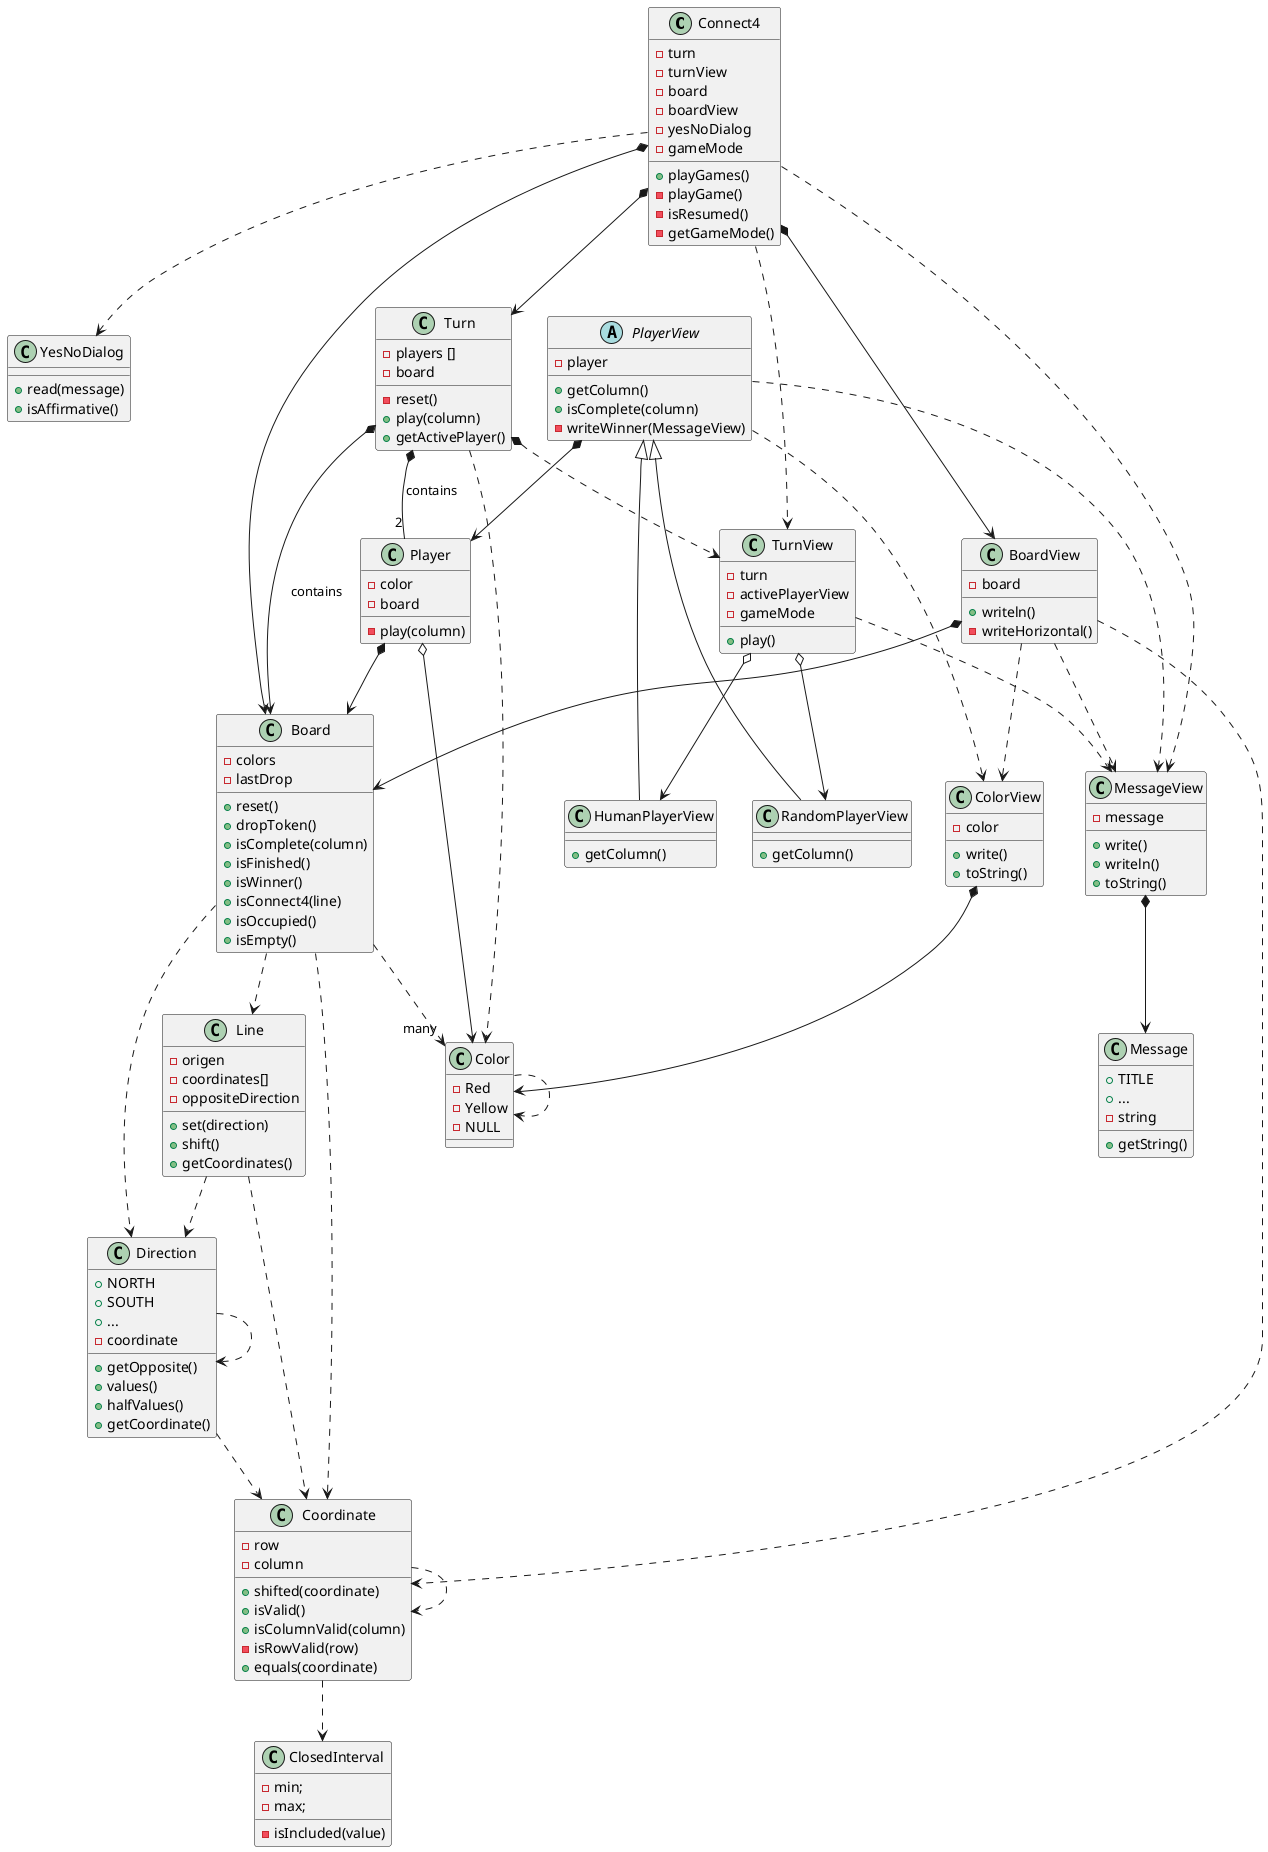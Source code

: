 @startuml

class Connect4{
    - turn
    - turnView
    - board
    - boardView
    - yesNoDialog
    - gameMode
    + playGames()
    - playGame()
    - isResumed()
    - getGameMode()
}
class YesNoDialog{
    + read(message)
    + isAffirmative()
}

class TurnView{
    - turn
    - activePlayerView
    - gameMode
    + play()
}

class Turn{
    - players []
    - board
    - reset()
    + play(column)
    + getActivePlayer()
}


class Player{
    -color
    -board
    -play(column)
}

abstract class PlayerView{
    - player
    + getColumn()
    + isComplete(column)
    -writeWinner(MessageView)
}

class HumanPlayerView{
    + getColumn()

}

class RandomPlayerView{
    + getColumn()
}

class Board{
    -colors
    -lastDrop
    +reset()
    +dropToken()
    +isComplete(column)
    +isFinished()
    +isWinner()
    +isConnect4(line)
    +isOccupied()
    +isEmpty()
}

class BoardView{
    -board
    +writeln()
    -writeHorizontal()
}


class Line{
    -origen
    -coordinates[]
    -oppositeDirection
    +set(direction)
    +shift()
    +getCoordinates()
}

class Direction{
    +NORTH
    +SOUTH
    +...
    -coordinate
    +getOpposite()
    +values()
    +halfValues()
    +getCoordinate()

}

class Coordinate{
    -row
    -column
    +shifted(coordinate)
    +isValid()
    +isColumnValid(column)
    -isRowValid(row)
    +equals(coordinate)
}

class Color{
    -  Red
    -  Yellow
    -  NULL
}

class ColorView{
    -color
    +write()
    +toString()

}

class ClosedInterval{
    -min;
    -max;
    -isIncluded(value)
}

class Message{
    + TITLE
    + ...
    -string
    +getString()
}

class MessageView {
    -message
    +write()
    +writeln()
    +toString()
}

Connect4 ..> YesNoDialog
Connect4 *--> Turn
Connect4 ..> TurnView
Connect4 *--> Board
Connect4 *--> BoardView
Connect4 ..> MessageView

TurnView o--> HumanPlayerView
TurnView o--> RandomPlayerView
TurnView ..> MessageView
Turn *..> TurnView
Turn  *-- "2" Player :contains
Turn *--> Board :contains
Turn ..> Color


PlayerView *--> Player
PlayerView <|-- HumanPlayerView
PlayerView <|--  RandomPlayerView

PlayerView ..> MessageView
PlayerView ..> ColorView

Player o--> Color
Player *--> Board

BoardView *--> Board
BoardView ..> Coordinate
BoardView ..> MessageView
BoardView ..> ColorView

Board ..>"many" Color
Board ..> Coordinate
Board ..> Direction
Board ..> Line

Line ..> Coordinate
Line ..> Direction

Direction ..> Coordinate
Direction ..> Direction

Coordinate ..> Coordinate
Coordinate ..> ClosedInterval

ColorView *--> Color

Color ..> Color

MessageView *--> Message

@enduml